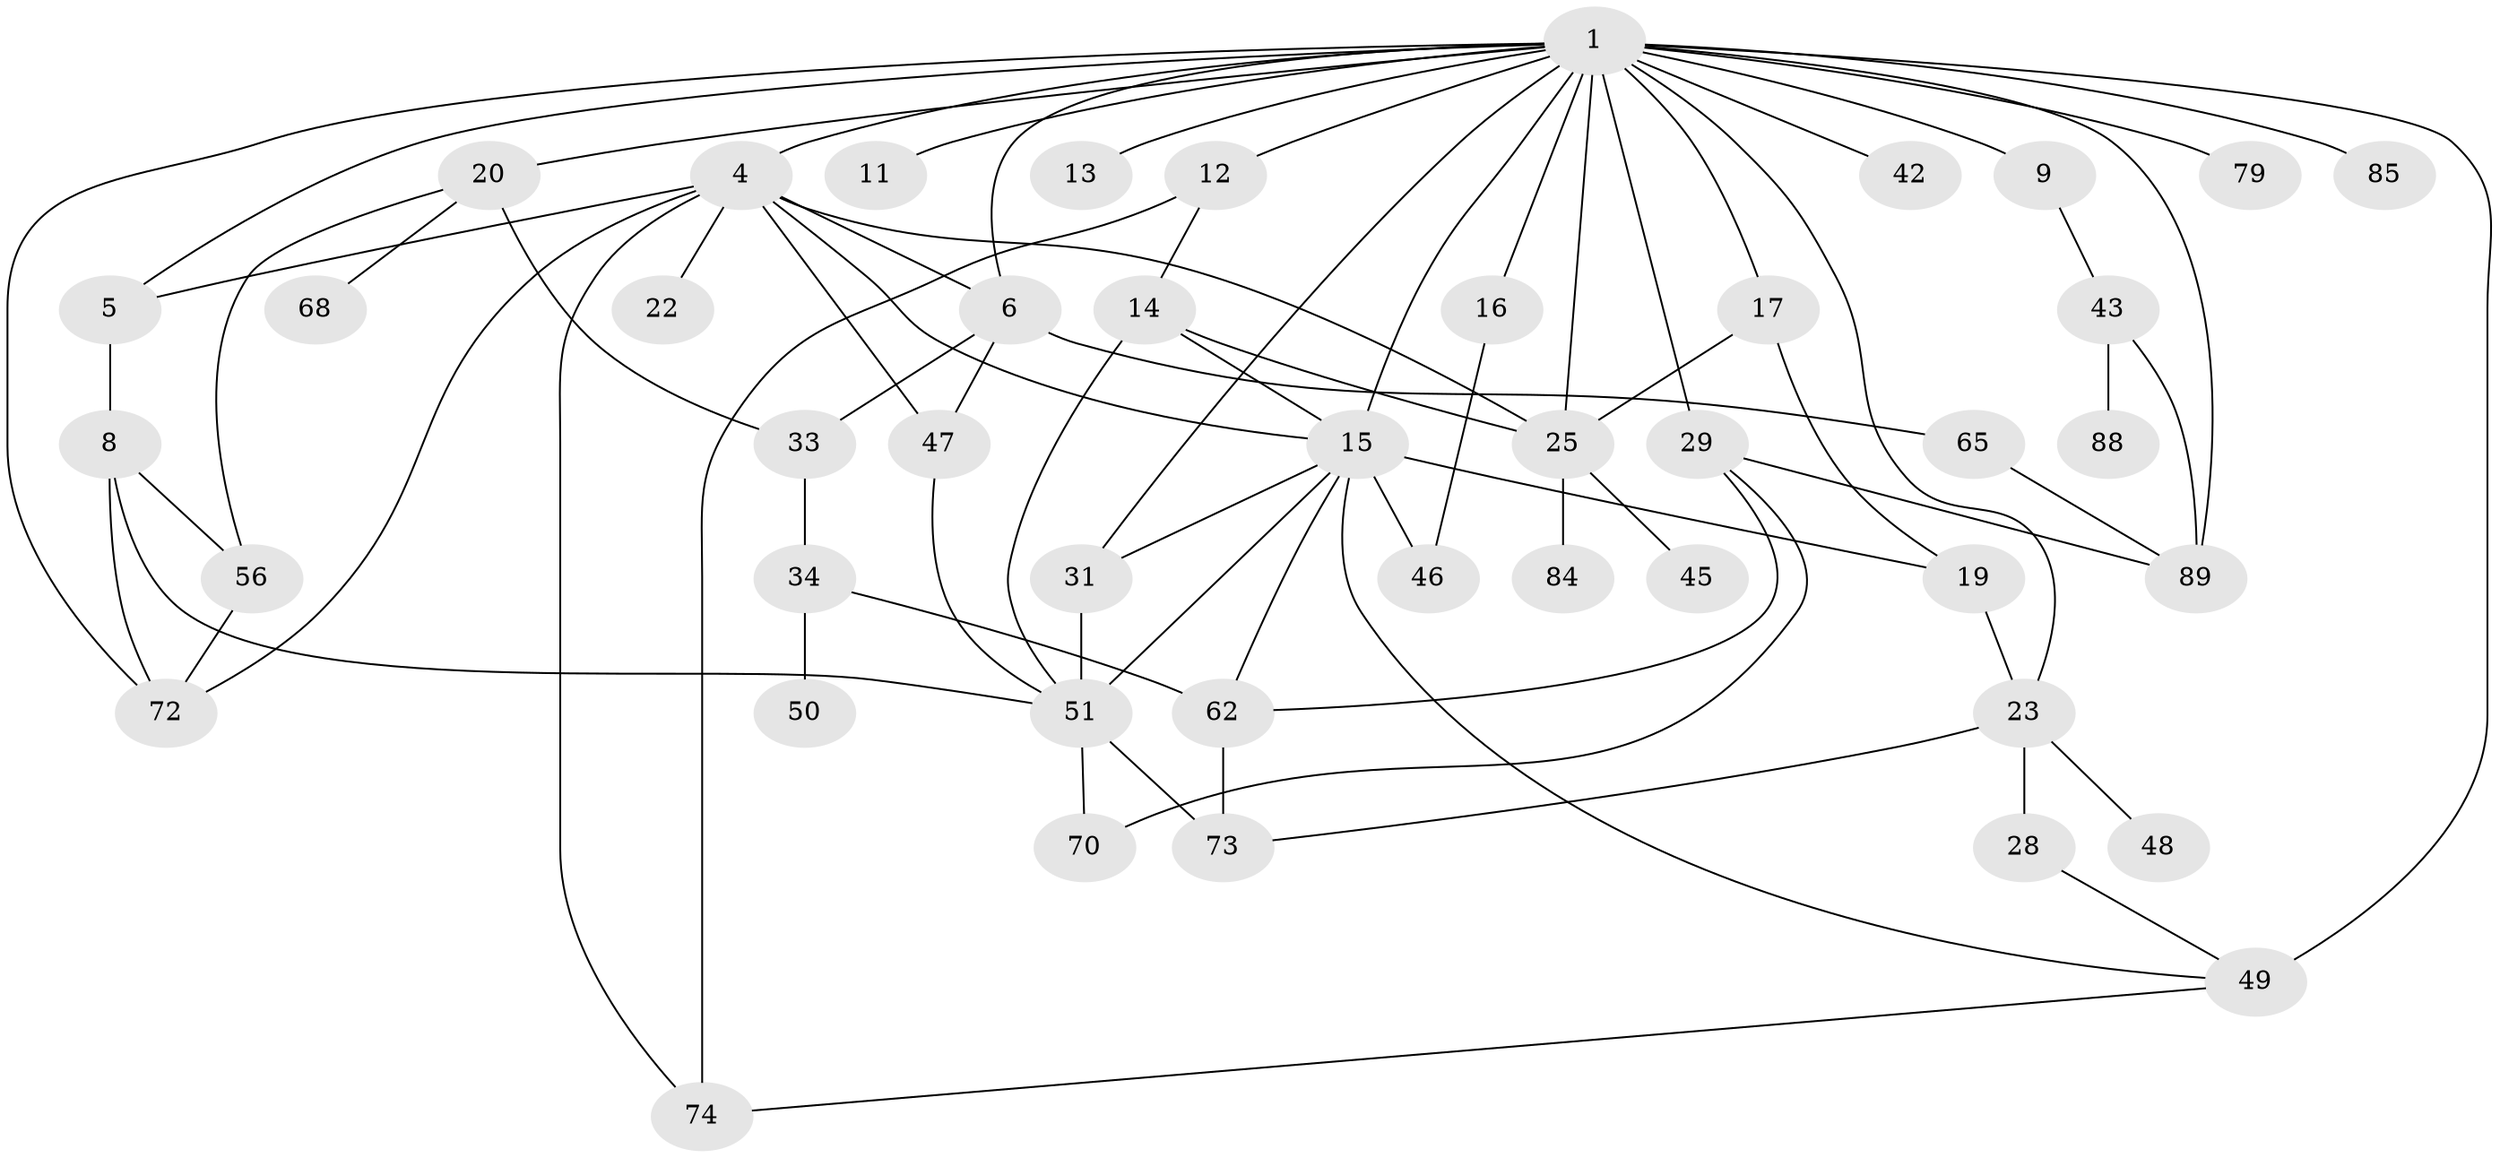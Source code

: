 // original degree distribution, {5: 0.12222222222222222, 11: 0.011111111111111112, 3: 0.24444444444444444, 6: 0.022222222222222223, 4: 0.13333333333333333, 2: 0.2777777777777778, 1: 0.17777777777777778, 8: 0.011111111111111112}
// Generated by graph-tools (version 1.1) at 2025/13/03/09/25 04:13:16]
// undirected, 45 vertices, 77 edges
graph export_dot {
graph [start="1"]
  node [color=gray90,style=filled];
  1 [super="+2"];
  4 [super="+36+7"];
  5;
  6;
  8;
  9;
  11;
  12;
  13;
  14 [super="+35+39+61"];
  15 [super="+24+18"];
  16;
  17 [super="+40"];
  19;
  20 [super="+27"];
  22;
  23;
  25 [super="+26+30"];
  28;
  29 [super="+52"];
  31 [super="+55+41"];
  33 [super="+67"];
  34;
  42;
  43;
  45;
  46;
  47 [super="+75"];
  48;
  49 [super="+64+57"];
  50;
  51 [super="+54+60"];
  56;
  62 [super="+69"];
  65;
  68;
  70;
  72 [super="+86+83"];
  73;
  74 [super="+76"];
  79;
  84;
  85;
  88;
  89 [super="+90"];
  1 -- 12;
  1 -- 17 [weight=2];
  1 -- 85;
  1 -- 49 [weight=3];
  1 -- 4;
  1 -- 5;
  1 -- 6;
  1 -- 72;
  1 -- 9;
  1 -- 11;
  1 -- 13;
  1 -- 79;
  1 -- 16;
  1 -- 20 [weight=2];
  1 -- 23;
  1 -- 25;
  1 -- 89;
  1 -- 29 [weight=2];
  1 -- 31;
  1 -- 42;
  1 -- 15 [weight=2];
  4 -- 5;
  4 -- 6;
  4 -- 72;
  4 -- 22 [weight=2];
  4 -- 25;
  4 -- 74;
  4 -- 15 [weight=2];
  4 -- 47;
  5 -- 8;
  6 -- 33;
  6 -- 47;
  6 -- 65;
  8 -- 72;
  8 -- 56;
  8 -- 51;
  9 -- 43;
  12 -- 14;
  12 -- 74;
  14 -- 25;
  14 -- 15;
  14 -- 51;
  15 -- 46;
  15 -- 51;
  15 -- 31;
  15 -- 49;
  15 -- 19 [weight=3];
  15 -- 62;
  16 -- 46;
  17 -- 19;
  17 -- 25;
  19 -- 23;
  20 -- 68;
  20 -- 56;
  20 -- 33;
  23 -- 28;
  23 -- 48;
  23 -- 73;
  25 -- 45;
  25 -- 84;
  28 -- 49;
  29 -- 89;
  29 -- 62;
  29 -- 70;
  31 -- 51;
  33 -- 34;
  34 -- 50;
  34 -- 62;
  43 -- 88;
  43 -- 89;
  47 -- 51;
  49 -- 74;
  51 -- 73;
  51 -- 70;
  56 -- 72;
  62 -- 73;
  65 -- 89;
}
